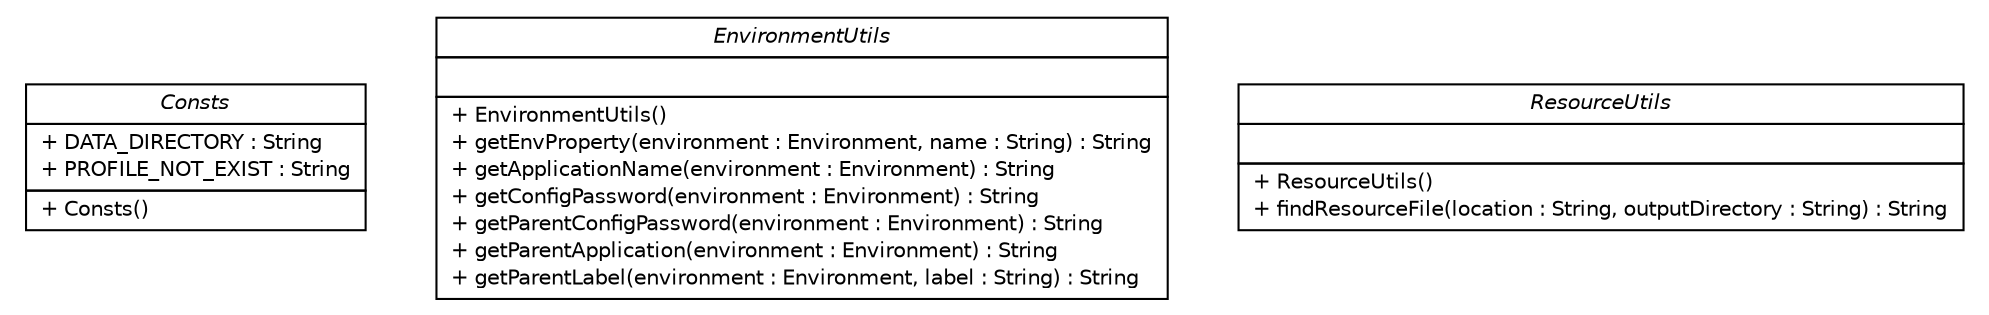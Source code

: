 #!/usr/local/bin/dot
#
# Class diagram 
# Generated by UMLGraph version R5_6-24-gf6e263 (http://www.umlgraph.org/)
#

digraph G {
	edge [fontname="Helvetica",fontsize=10,labelfontname="Helvetica",labelfontsize=10];
	node [fontname="Helvetica",fontsize=10,shape=plaintext];
	nodesep=0.25;
	ranksep=0.5;
	// cn.home1.cloud.config.server.util.Consts
	c0 [label=<<table title="cn.home1.cloud.config.server.util.Consts" border="0" cellborder="1" cellspacing="0" cellpadding="2" port="p" href="./Consts.html">
		<tr><td><table border="0" cellspacing="0" cellpadding="1">
<tr><td align="center" balign="center"><font face="Helvetica-Oblique"> Consts </font></td></tr>
		</table></td></tr>
		<tr><td><table border="0" cellspacing="0" cellpadding="1">
<tr><td align="left" balign="left"> + DATA_DIRECTORY : String </td></tr>
<tr><td align="left" balign="left"> + PROFILE_NOT_EXIST : String </td></tr>
		</table></td></tr>
		<tr><td><table border="0" cellspacing="0" cellpadding="1">
<tr><td align="left" balign="left"> + Consts() </td></tr>
		</table></td></tr>
		</table>>, URL="./Consts.html", fontname="Helvetica", fontcolor="black", fontsize=10.0];
	// cn.home1.cloud.config.server.util.EnvironmentUtils
	c1 [label=<<table title="cn.home1.cloud.config.server.util.EnvironmentUtils" border="0" cellborder="1" cellspacing="0" cellpadding="2" port="p" href="./EnvironmentUtils.html">
		<tr><td><table border="0" cellspacing="0" cellpadding="1">
<tr><td align="center" balign="center"><font face="Helvetica-Oblique"> EnvironmentUtils </font></td></tr>
		</table></td></tr>
		<tr><td><table border="0" cellspacing="0" cellpadding="1">
<tr><td align="left" balign="left">  </td></tr>
		</table></td></tr>
		<tr><td><table border="0" cellspacing="0" cellpadding="1">
<tr><td align="left" balign="left"> + EnvironmentUtils() </td></tr>
<tr><td align="left" balign="left"> + getEnvProperty(environment : Environment, name : String) : String </td></tr>
<tr><td align="left" balign="left"> + getApplicationName(environment : Environment) : String </td></tr>
<tr><td align="left" balign="left"> + getConfigPassword(environment : Environment) : String </td></tr>
<tr><td align="left" balign="left"> + getParentConfigPassword(environment : Environment) : String </td></tr>
<tr><td align="left" balign="left"> + getParentApplication(environment : Environment) : String </td></tr>
<tr><td align="left" balign="left"> + getParentLabel(environment : Environment, label : String) : String </td></tr>
		</table></td></tr>
		</table>>, URL="./EnvironmentUtils.html", fontname="Helvetica", fontcolor="black", fontsize=10.0];
	// cn.home1.cloud.config.server.util.ResourceUtils
	c2 [label=<<table title="cn.home1.cloud.config.server.util.ResourceUtils" border="0" cellborder="1" cellspacing="0" cellpadding="2" port="p" href="./ResourceUtils.html">
		<tr><td><table border="0" cellspacing="0" cellpadding="1">
<tr><td align="center" balign="center"><font face="Helvetica-Oblique"> ResourceUtils </font></td></tr>
		</table></td></tr>
		<tr><td><table border="0" cellspacing="0" cellpadding="1">
<tr><td align="left" balign="left">  </td></tr>
		</table></td></tr>
		<tr><td><table border="0" cellspacing="0" cellpadding="1">
<tr><td align="left" balign="left"> + ResourceUtils() </td></tr>
<tr><td align="left" balign="left"> + findResourceFile(location : String, outputDirectory : String) : String </td></tr>
		</table></td></tr>
		</table>>, URL="./ResourceUtils.html", fontname="Helvetica", fontcolor="black", fontsize=10.0];
}

